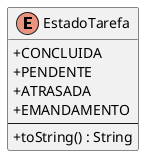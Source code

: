 @startuml

skinparam line ortho
skinparam classAttributeIconSize 0

enum EstadoTarefa {
    +CONCLUIDA
    +PENDENTE
    +ATRASADA
    +EMANDAMENTO
    --
    +toString() : String
}

@enduml
